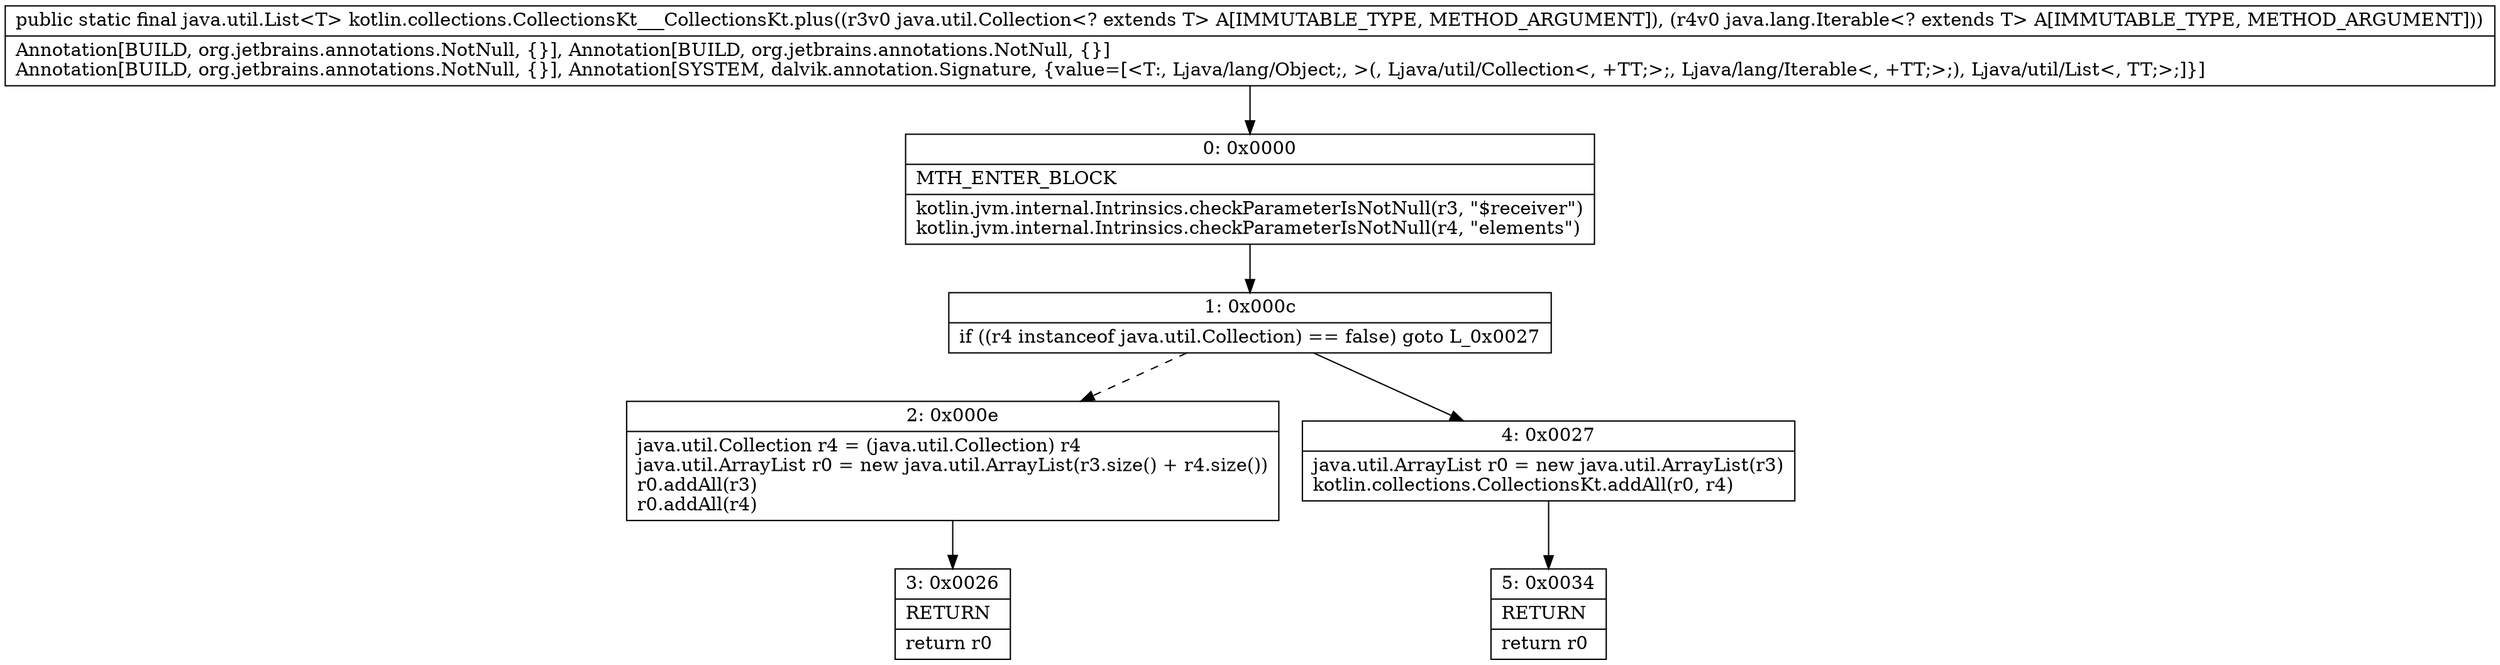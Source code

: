 digraph "CFG forkotlin.collections.CollectionsKt___CollectionsKt.plus(Ljava\/util\/Collection;Ljava\/lang\/Iterable;)Ljava\/util\/List;" {
Node_0 [shape=record,label="{0\:\ 0x0000|MTH_ENTER_BLOCK\l|kotlin.jvm.internal.Intrinsics.checkParameterIsNotNull(r3, \"$receiver\")\lkotlin.jvm.internal.Intrinsics.checkParameterIsNotNull(r4, \"elements\")\l}"];
Node_1 [shape=record,label="{1\:\ 0x000c|if ((r4 instanceof java.util.Collection) == false) goto L_0x0027\l}"];
Node_2 [shape=record,label="{2\:\ 0x000e|java.util.Collection r4 = (java.util.Collection) r4\ljava.util.ArrayList r0 = new java.util.ArrayList(r3.size() + r4.size())\lr0.addAll(r3)\lr0.addAll(r4)\l}"];
Node_3 [shape=record,label="{3\:\ 0x0026|RETURN\l|return r0\l}"];
Node_4 [shape=record,label="{4\:\ 0x0027|java.util.ArrayList r0 = new java.util.ArrayList(r3)\lkotlin.collections.CollectionsKt.addAll(r0, r4)\l}"];
Node_5 [shape=record,label="{5\:\ 0x0034|RETURN\l|return r0\l}"];
MethodNode[shape=record,label="{public static final java.util.List\<T\> kotlin.collections.CollectionsKt___CollectionsKt.plus((r3v0 java.util.Collection\<? extends T\> A[IMMUTABLE_TYPE, METHOD_ARGUMENT]), (r4v0 java.lang.Iterable\<? extends T\> A[IMMUTABLE_TYPE, METHOD_ARGUMENT]))  | Annotation[BUILD, org.jetbrains.annotations.NotNull, \{\}], Annotation[BUILD, org.jetbrains.annotations.NotNull, \{\}]\lAnnotation[BUILD, org.jetbrains.annotations.NotNull, \{\}], Annotation[SYSTEM, dalvik.annotation.Signature, \{value=[\<T:, Ljava\/lang\/Object;, \>(, Ljava\/util\/Collection\<, +TT;\>;, Ljava\/lang\/Iterable\<, +TT;\>;), Ljava\/util\/List\<, TT;\>;]\}]\l}"];
MethodNode -> Node_0;
Node_0 -> Node_1;
Node_1 -> Node_2[style=dashed];
Node_1 -> Node_4;
Node_2 -> Node_3;
Node_4 -> Node_5;
}

